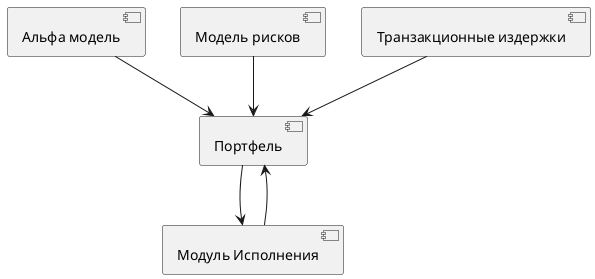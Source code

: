 @startuml

component "Альфа модель" as Alpha
component "Модель рисков" as Risk   
component "Транзакционные издержки" as TransactionCost
component Портфель as Portfolio
component "Модуль Исполнения" as Execution

Alpha --> Portfolio
Risk --> Portfolio
TransactionCost --> Portfolio
Portfolio --> Execution
Execution --> Portfolio

@enduml
